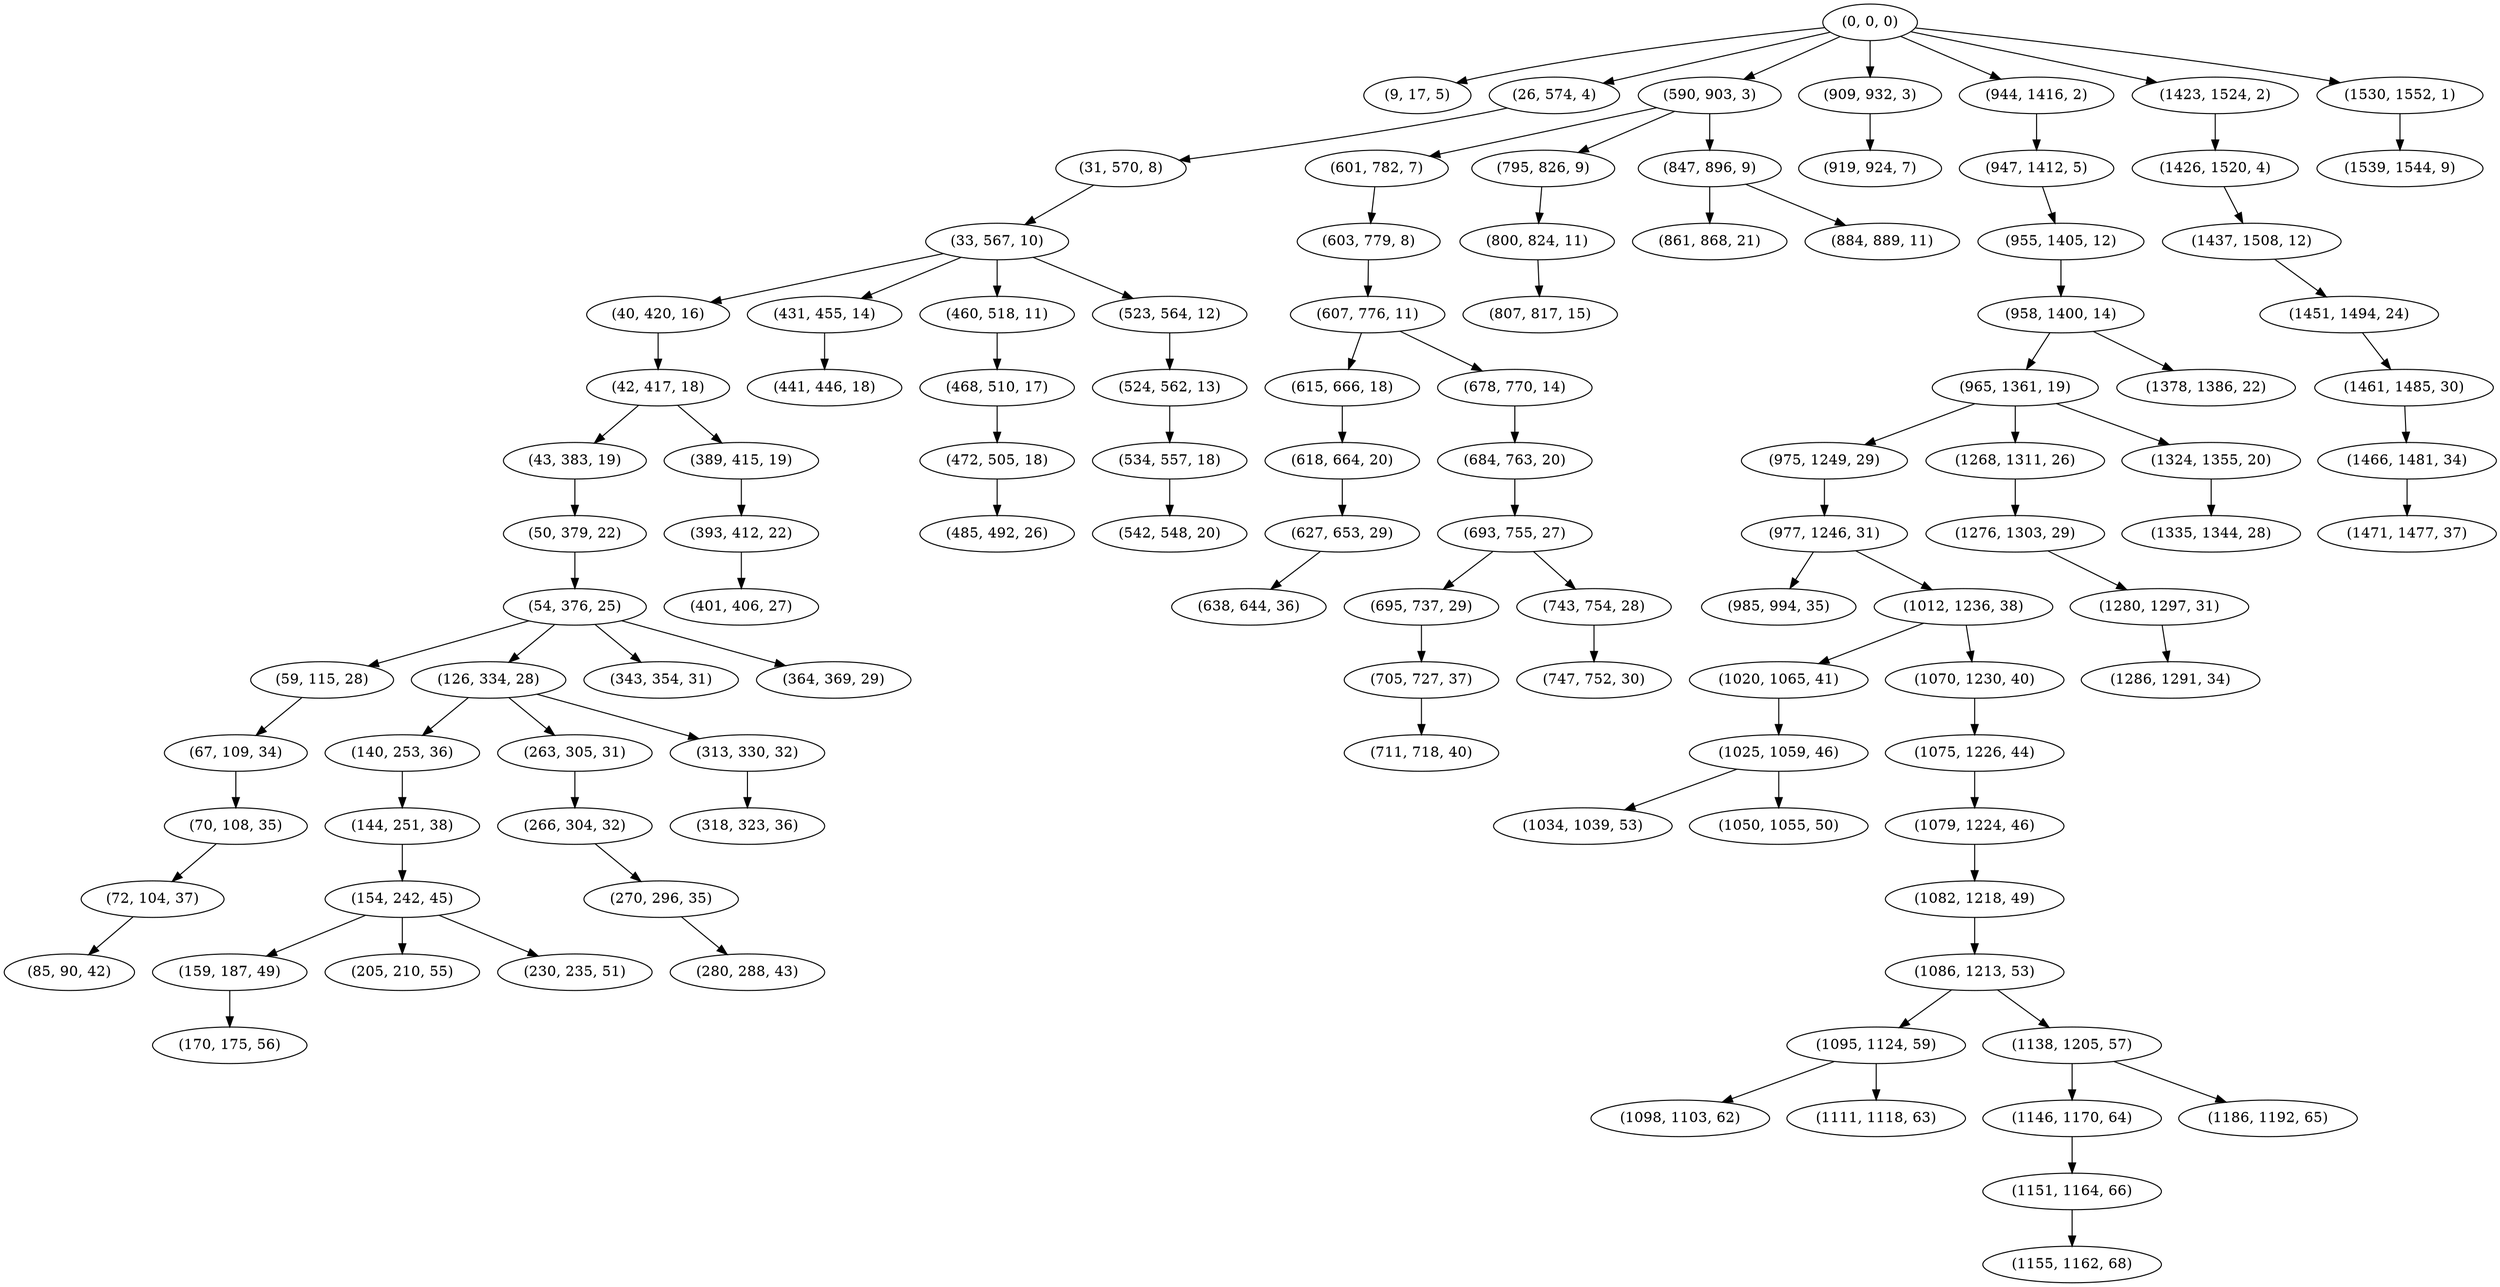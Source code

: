 digraph tree {
    "(0, 0, 0)";
    "(9, 17, 5)";
    "(26, 574, 4)";
    "(31, 570, 8)";
    "(33, 567, 10)";
    "(40, 420, 16)";
    "(42, 417, 18)";
    "(43, 383, 19)";
    "(50, 379, 22)";
    "(54, 376, 25)";
    "(59, 115, 28)";
    "(67, 109, 34)";
    "(70, 108, 35)";
    "(72, 104, 37)";
    "(85, 90, 42)";
    "(126, 334, 28)";
    "(140, 253, 36)";
    "(144, 251, 38)";
    "(154, 242, 45)";
    "(159, 187, 49)";
    "(170, 175, 56)";
    "(205, 210, 55)";
    "(230, 235, 51)";
    "(263, 305, 31)";
    "(266, 304, 32)";
    "(270, 296, 35)";
    "(280, 288, 43)";
    "(313, 330, 32)";
    "(318, 323, 36)";
    "(343, 354, 31)";
    "(364, 369, 29)";
    "(389, 415, 19)";
    "(393, 412, 22)";
    "(401, 406, 27)";
    "(431, 455, 14)";
    "(441, 446, 18)";
    "(460, 518, 11)";
    "(468, 510, 17)";
    "(472, 505, 18)";
    "(485, 492, 26)";
    "(523, 564, 12)";
    "(524, 562, 13)";
    "(534, 557, 18)";
    "(542, 548, 20)";
    "(590, 903, 3)";
    "(601, 782, 7)";
    "(603, 779, 8)";
    "(607, 776, 11)";
    "(615, 666, 18)";
    "(618, 664, 20)";
    "(627, 653, 29)";
    "(638, 644, 36)";
    "(678, 770, 14)";
    "(684, 763, 20)";
    "(693, 755, 27)";
    "(695, 737, 29)";
    "(705, 727, 37)";
    "(711, 718, 40)";
    "(743, 754, 28)";
    "(747, 752, 30)";
    "(795, 826, 9)";
    "(800, 824, 11)";
    "(807, 817, 15)";
    "(847, 896, 9)";
    "(861, 868, 21)";
    "(884, 889, 11)";
    "(909, 932, 3)";
    "(919, 924, 7)";
    "(944, 1416, 2)";
    "(947, 1412, 5)";
    "(955, 1405, 12)";
    "(958, 1400, 14)";
    "(965, 1361, 19)";
    "(975, 1249, 29)";
    "(977, 1246, 31)";
    "(985, 994, 35)";
    "(1012, 1236, 38)";
    "(1020, 1065, 41)";
    "(1025, 1059, 46)";
    "(1034, 1039, 53)";
    "(1050, 1055, 50)";
    "(1070, 1230, 40)";
    "(1075, 1226, 44)";
    "(1079, 1224, 46)";
    "(1082, 1218, 49)";
    "(1086, 1213, 53)";
    "(1095, 1124, 59)";
    "(1098, 1103, 62)";
    "(1111, 1118, 63)";
    "(1138, 1205, 57)";
    "(1146, 1170, 64)";
    "(1151, 1164, 66)";
    "(1155, 1162, 68)";
    "(1186, 1192, 65)";
    "(1268, 1311, 26)";
    "(1276, 1303, 29)";
    "(1280, 1297, 31)";
    "(1286, 1291, 34)";
    "(1324, 1355, 20)";
    "(1335, 1344, 28)";
    "(1378, 1386, 22)";
    "(1423, 1524, 2)";
    "(1426, 1520, 4)";
    "(1437, 1508, 12)";
    "(1451, 1494, 24)";
    "(1461, 1485, 30)";
    "(1466, 1481, 34)";
    "(1471, 1477, 37)";
    "(1530, 1552, 1)";
    "(1539, 1544, 9)";
    "(0, 0, 0)" -> "(9, 17, 5)";
    "(0, 0, 0)" -> "(26, 574, 4)";
    "(0, 0, 0)" -> "(590, 903, 3)";
    "(0, 0, 0)" -> "(909, 932, 3)";
    "(0, 0, 0)" -> "(944, 1416, 2)";
    "(0, 0, 0)" -> "(1423, 1524, 2)";
    "(0, 0, 0)" -> "(1530, 1552, 1)";
    "(26, 574, 4)" -> "(31, 570, 8)";
    "(31, 570, 8)" -> "(33, 567, 10)";
    "(33, 567, 10)" -> "(40, 420, 16)";
    "(33, 567, 10)" -> "(431, 455, 14)";
    "(33, 567, 10)" -> "(460, 518, 11)";
    "(33, 567, 10)" -> "(523, 564, 12)";
    "(40, 420, 16)" -> "(42, 417, 18)";
    "(42, 417, 18)" -> "(43, 383, 19)";
    "(42, 417, 18)" -> "(389, 415, 19)";
    "(43, 383, 19)" -> "(50, 379, 22)";
    "(50, 379, 22)" -> "(54, 376, 25)";
    "(54, 376, 25)" -> "(59, 115, 28)";
    "(54, 376, 25)" -> "(126, 334, 28)";
    "(54, 376, 25)" -> "(343, 354, 31)";
    "(54, 376, 25)" -> "(364, 369, 29)";
    "(59, 115, 28)" -> "(67, 109, 34)";
    "(67, 109, 34)" -> "(70, 108, 35)";
    "(70, 108, 35)" -> "(72, 104, 37)";
    "(72, 104, 37)" -> "(85, 90, 42)";
    "(126, 334, 28)" -> "(140, 253, 36)";
    "(126, 334, 28)" -> "(263, 305, 31)";
    "(126, 334, 28)" -> "(313, 330, 32)";
    "(140, 253, 36)" -> "(144, 251, 38)";
    "(144, 251, 38)" -> "(154, 242, 45)";
    "(154, 242, 45)" -> "(159, 187, 49)";
    "(154, 242, 45)" -> "(205, 210, 55)";
    "(154, 242, 45)" -> "(230, 235, 51)";
    "(159, 187, 49)" -> "(170, 175, 56)";
    "(263, 305, 31)" -> "(266, 304, 32)";
    "(266, 304, 32)" -> "(270, 296, 35)";
    "(270, 296, 35)" -> "(280, 288, 43)";
    "(313, 330, 32)" -> "(318, 323, 36)";
    "(389, 415, 19)" -> "(393, 412, 22)";
    "(393, 412, 22)" -> "(401, 406, 27)";
    "(431, 455, 14)" -> "(441, 446, 18)";
    "(460, 518, 11)" -> "(468, 510, 17)";
    "(468, 510, 17)" -> "(472, 505, 18)";
    "(472, 505, 18)" -> "(485, 492, 26)";
    "(523, 564, 12)" -> "(524, 562, 13)";
    "(524, 562, 13)" -> "(534, 557, 18)";
    "(534, 557, 18)" -> "(542, 548, 20)";
    "(590, 903, 3)" -> "(601, 782, 7)";
    "(590, 903, 3)" -> "(795, 826, 9)";
    "(590, 903, 3)" -> "(847, 896, 9)";
    "(601, 782, 7)" -> "(603, 779, 8)";
    "(603, 779, 8)" -> "(607, 776, 11)";
    "(607, 776, 11)" -> "(615, 666, 18)";
    "(607, 776, 11)" -> "(678, 770, 14)";
    "(615, 666, 18)" -> "(618, 664, 20)";
    "(618, 664, 20)" -> "(627, 653, 29)";
    "(627, 653, 29)" -> "(638, 644, 36)";
    "(678, 770, 14)" -> "(684, 763, 20)";
    "(684, 763, 20)" -> "(693, 755, 27)";
    "(693, 755, 27)" -> "(695, 737, 29)";
    "(693, 755, 27)" -> "(743, 754, 28)";
    "(695, 737, 29)" -> "(705, 727, 37)";
    "(705, 727, 37)" -> "(711, 718, 40)";
    "(743, 754, 28)" -> "(747, 752, 30)";
    "(795, 826, 9)" -> "(800, 824, 11)";
    "(800, 824, 11)" -> "(807, 817, 15)";
    "(847, 896, 9)" -> "(861, 868, 21)";
    "(847, 896, 9)" -> "(884, 889, 11)";
    "(909, 932, 3)" -> "(919, 924, 7)";
    "(944, 1416, 2)" -> "(947, 1412, 5)";
    "(947, 1412, 5)" -> "(955, 1405, 12)";
    "(955, 1405, 12)" -> "(958, 1400, 14)";
    "(958, 1400, 14)" -> "(965, 1361, 19)";
    "(958, 1400, 14)" -> "(1378, 1386, 22)";
    "(965, 1361, 19)" -> "(975, 1249, 29)";
    "(965, 1361, 19)" -> "(1268, 1311, 26)";
    "(965, 1361, 19)" -> "(1324, 1355, 20)";
    "(975, 1249, 29)" -> "(977, 1246, 31)";
    "(977, 1246, 31)" -> "(985, 994, 35)";
    "(977, 1246, 31)" -> "(1012, 1236, 38)";
    "(1012, 1236, 38)" -> "(1020, 1065, 41)";
    "(1012, 1236, 38)" -> "(1070, 1230, 40)";
    "(1020, 1065, 41)" -> "(1025, 1059, 46)";
    "(1025, 1059, 46)" -> "(1034, 1039, 53)";
    "(1025, 1059, 46)" -> "(1050, 1055, 50)";
    "(1070, 1230, 40)" -> "(1075, 1226, 44)";
    "(1075, 1226, 44)" -> "(1079, 1224, 46)";
    "(1079, 1224, 46)" -> "(1082, 1218, 49)";
    "(1082, 1218, 49)" -> "(1086, 1213, 53)";
    "(1086, 1213, 53)" -> "(1095, 1124, 59)";
    "(1086, 1213, 53)" -> "(1138, 1205, 57)";
    "(1095, 1124, 59)" -> "(1098, 1103, 62)";
    "(1095, 1124, 59)" -> "(1111, 1118, 63)";
    "(1138, 1205, 57)" -> "(1146, 1170, 64)";
    "(1138, 1205, 57)" -> "(1186, 1192, 65)";
    "(1146, 1170, 64)" -> "(1151, 1164, 66)";
    "(1151, 1164, 66)" -> "(1155, 1162, 68)";
    "(1268, 1311, 26)" -> "(1276, 1303, 29)";
    "(1276, 1303, 29)" -> "(1280, 1297, 31)";
    "(1280, 1297, 31)" -> "(1286, 1291, 34)";
    "(1324, 1355, 20)" -> "(1335, 1344, 28)";
    "(1423, 1524, 2)" -> "(1426, 1520, 4)";
    "(1426, 1520, 4)" -> "(1437, 1508, 12)";
    "(1437, 1508, 12)" -> "(1451, 1494, 24)";
    "(1451, 1494, 24)" -> "(1461, 1485, 30)";
    "(1461, 1485, 30)" -> "(1466, 1481, 34)";
    "(1466, 1481, 34)" -> "(1471, 1477, 37)";
    "(1530, 1552, 1)" -> "(1539, 1544, 9)";
}
